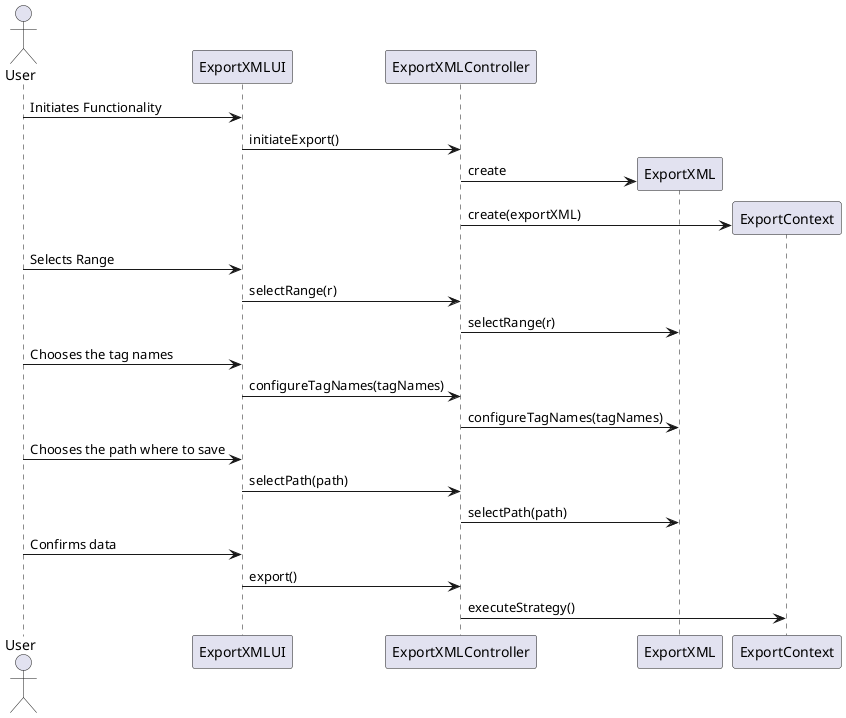 @startuml
actor User
User -> ExportXMLUI : Initiates Functionality
ExportXMLUI->ExportXMLController: initiateExport()
create ExportXML
ExportXMLController->ExportXML : create
create ExportContext
ExportXMLController->ExportContext : create(exportXML)
User -> ExportXMLUI : Selects Range
ExportXMLUI->ExportXMLController: selectRange(r)
ExportXMLController->ExportXML: selectRange(r)
User -> ExportXMLUI : Chooses the tag names
ExportXMLUI->ExportXMLController: configureTagNames(tagNames)
ExportXMLController->ExportXML: configureTagNames(tagNames)
User -> ExportXMLUI : Chooses the path where to save
ExportXMLUI->ExportXMLController: selectPath(path)
ExportXMLController->ExportXML: selectPath(path)

User -> ExportXMLUI : Confirms data
ExportXMLUI -> ExportXMLController : export()

ExportXMLController -> ExportContext : executeStrategy()
@enduml